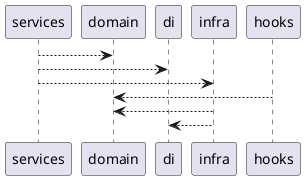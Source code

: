 @startuml
  services --> domain
  services --> di
  services --> infra

  hooks --> domain

  infra --> domain
  infra --> di
@enduml